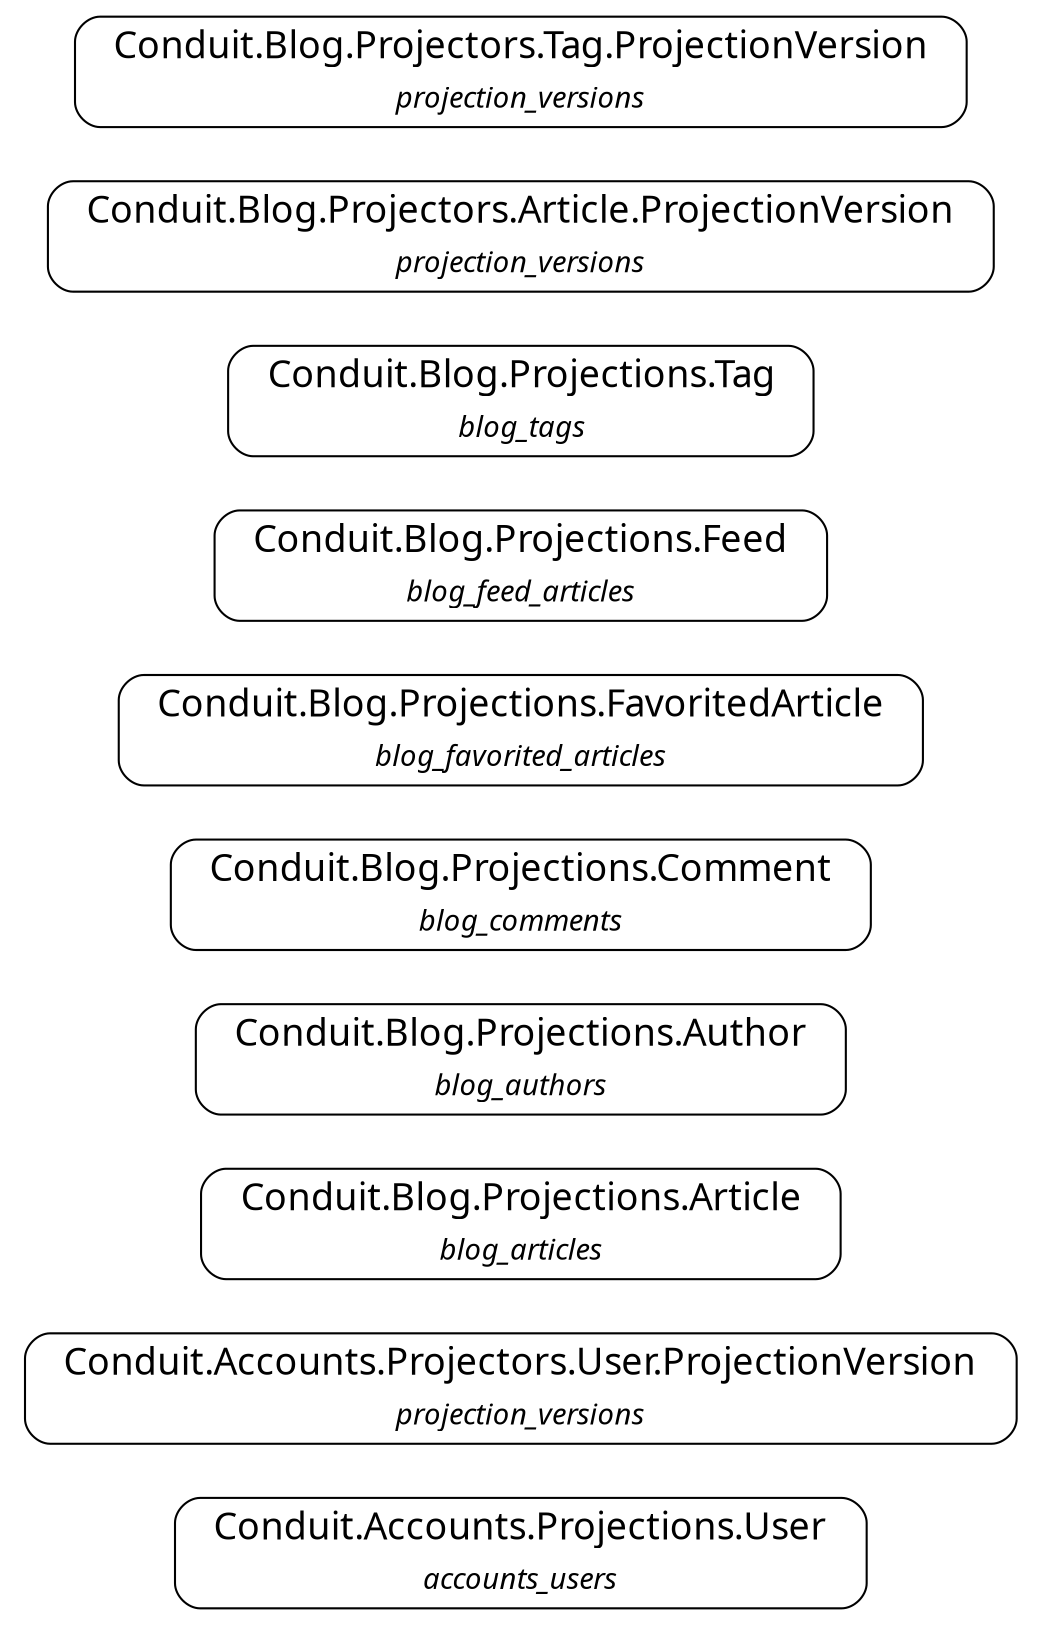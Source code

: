 strict digraph {
  ranksep=1.0; rankdir=LR;
  node [shape = none, fontname="Roboto Mono"];
  "Conduit.Accounts.Projections.User" [label= <<table align='left' border='1' style='rounded' cellspacing='0' cellpadding='4' cellborder='0'><tr><td port='header@schema_module'><font point-size='18'>   Conduit.Accounts.Projections.User   </font></td></tr><tr><td><font point-size='14'><i>accounts_users</i></font></td></tr></table>>]
  "Conduit.Accounts.Projectors.User.ProjectionVersion" [label= <<table align='left' border='1' style='rounded' cellspacing='0' cellpadding='4' cellborder='0'><tr><td port='header@schema_module'><font point-size='18'>   Conduit.Accounts.Projectors.User.ProjectionVersion   </font></td></tr><tr><td><font point-size='14'><i>projection_versions</i></font></td></tr></table>>]
  "Conduit.Blog.Projections.Article" [label= <<table align='left' border='1' style='rounded' cellspacing='0' cellpadding='4' cellborder='0'><tr><td port='header@schema_module'><font point-size='18'>   Conduit.Blog.Projections.Article   </font></td></tr><tr><td><font point-size='14'><i>blog_articles</i></font></td></tr></table>>]
  "Conduit.Blog.Projections.Author" [label= <<table align='left' border='1' style='rounded' cellspacing='0' cellpadding='4' cellborder='0'><tr><td port='header@schema_module'><font point-size='18'>   Conduit.Blog.Projections.Author   </font></td></tr><tr><td><font point-size='14'><i>blog_authors</i></font></td></tr></table>>]
  "Conduit.Blog.Projections.Comment" [label= <<table align='left' border='1' style='rounded' cellspacing='0' cellpadding='4' cellborder='0'><tr><td port='header@schema_module'><font point-size='18'>   Conduit.Blog.Projections.Comment   </font></td></tr><tr><td><font point-size='14'><i>blog_comments</i></font></td></tr></table>>]
  "Conduit.Blog.Projections.FavoritedArticle" [label= <<table align='left' border='1' style='rounded' cellspacing='0' cellpadding='4' cellborder='0'><tr><td port='header@schema_module'><font point-size='18'>   Conduit.Blog.Projections.FavoritedArticle   </font></td></tr><tr><td><font point-size='14'><i>blog_favorited_articles</i></font></td></tr></table>>]
  "Conduit.Blog.Projections.Feed" [label= <<table align='left' border='1' style='rounded' cellspacing='0' cellpadding='4' cellborder='0'><tr><td port='header@schema_module'><font point-size='18'>   Conduit.Blog.Projections.Feed   </font></td></tr><tr><td><font point-size='14'><i>blog_feed_articles</i></font></td></tr></table>>]
  "Conduit.Blog.Projections.Tag" [label= <<table align='left' border='1' style='rounded' cellspacing='0' cellpadding='4' cellborder='0'><tr><td port='header@schema_module'><font point-size='18'>   Conduit.Blog.Projections.Tag   </font></td></tr><tr><td><font point-size='14'><i>blog_tags</i></font></td></tr></table>>]
  "Conduit.Blog.Projectors.Article.ProjectionVersion" [label= <<table align='left' border='1' style='rounded' cellspacing='0' cellpadding='4' cellborder='0'><tr><td port='header@schema_module'><font point-size='18'>   Conduit.Blog.Projectors.Article.ProjectionVersion   </font></td></tr><tr><td><font point-size='14'><i>projection_versions</i></font></td></tr></table>>]
  "Conduit.Blog.Projectors.Tag.ProjectionVersion" [label= <<table align='left' border='1' style='rounded' cellspacing='0' cellpadding='4' cellborder='0'><tr><td port='header@schema_module'><font point-size='18'>   Conduit.Blog.Projectors.Tag.ProjectionVersion   </font></td></tr><tr><td><font point-size='14'><i>projection_versions</i></font></td></tr></table>>]

  
}
